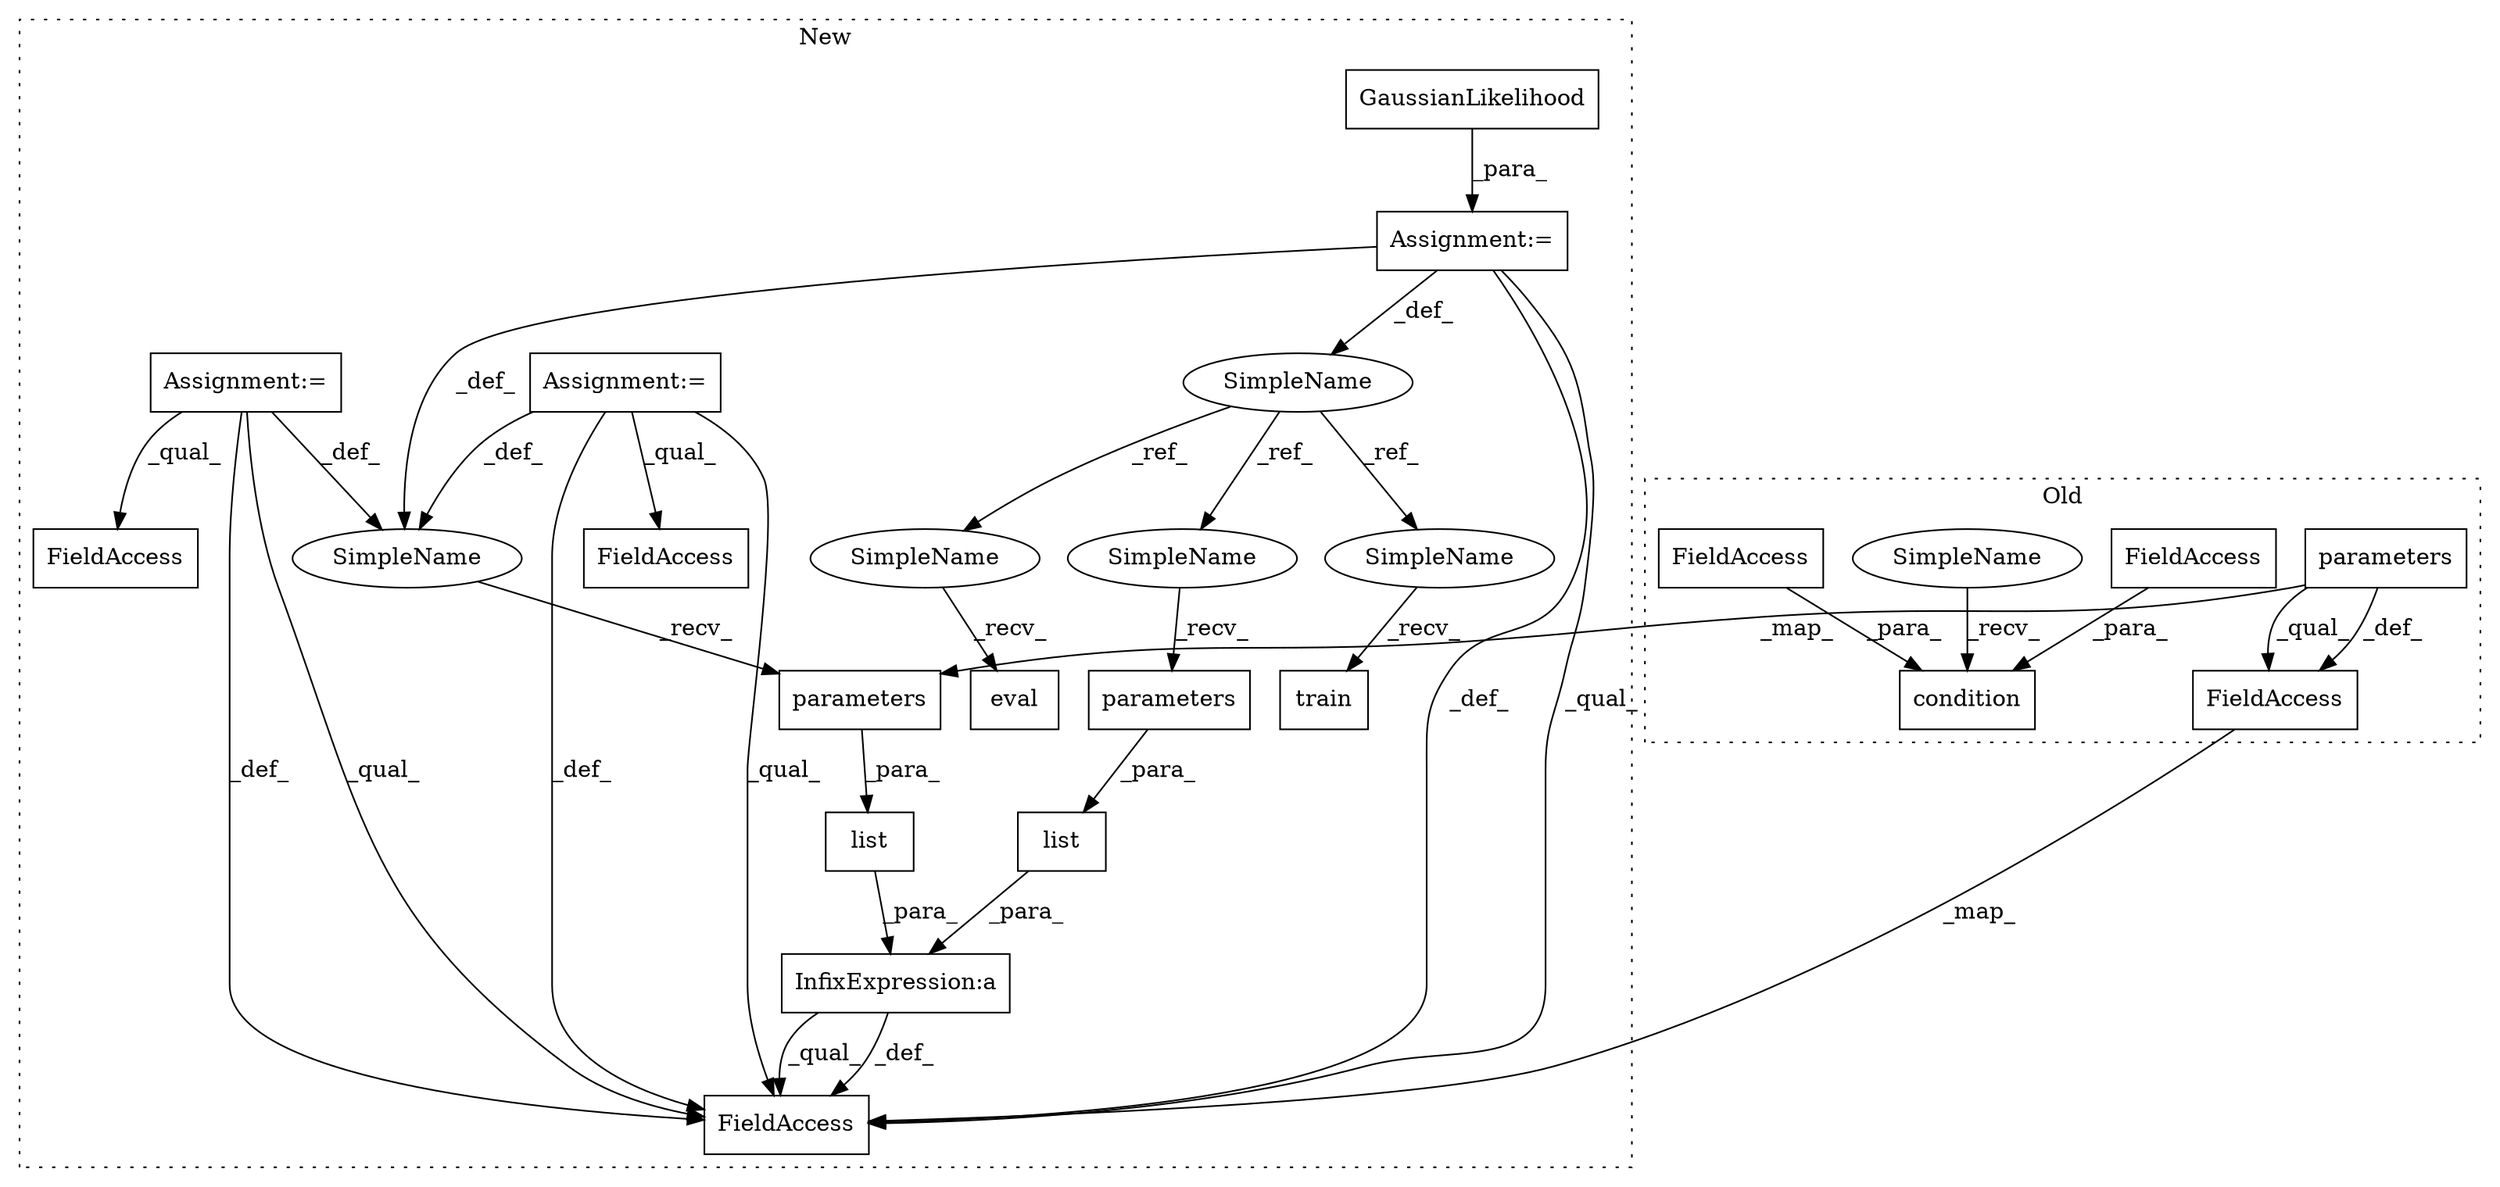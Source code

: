digraph G {
subgraph cluster0 {
1 [label="condition" a="32" s="2089,2114" l="10,1" shape="box"];
12 [label="parameters" a="32" s="1693" l="12" shape="box"];
14 [label="FieldAccess" a="22" s="2099" l="7" shape="box"];
15 [label="FieldAccess" a="22" s="2107" l="7" shape="box"];
20 [label="FieldAccess" a="22" s="2004" l="16" shape="box"];
22 [label="SimpleName" a="42" s="2080" l="8" shape="ellipse"];
label = "Old";
style="dotted";
}
subgraph cluster1 {
2 [label="GaussianLikelihood" a="32" s="1541,1581" l="24,2" shape="box"];
3 [label="eval" a="32" s="2187" l="6" shape="box"];
4 [label="Assignment:=" a="7" s="1540" l="1" shape="box"];
5 [label="InfixExpression:a" a="27" s="1758" l="3" shape="box"];
6 [label="SimpleName" a="42" s="1530" l="10" shape="ellipse"];
7 [label="train" a="32" s="1697" l="7" shape="box"];
8 [label="list" a="32" s="1761,1789" l="5,1" shape="box"];
9 [label="parameters" a="32" s="1777" l="12" shape="box"];
10 [label="list" a="32" s="1731,1757" l="5,1" shape="box"];
11 [label="SimpleName" a="42" s="1589" l="8" shape="ellipse"];
13 [label="parameters" a="32" s="1745" l="12" shape="box"];
16 [label="Assignment:=" a="7" s="1310" l="7" shape="box"];
17 [label="FieldAccess" a="22" s="1634" l="12" shape="box"];
18 [label="Assignment:=" a="7" s="1327" l="7" shape="box"];
19 [label="FieldAccess" a="22" s="1621" l="12" shape="box"];
21 [label="FieldAccess" a="22" s="2100" l="16" shape="box"];
23 [label="SimpleName" a="42" s="1766" l="10" shape="ellipse"];
24 [label="SimpleName" a="42" s="1686" l="10" shape="ellipse"];
25 [label="SimpleName" a="42" s="2176" l="10" shape="ellipse"];
label = "New";
style="dotted";
}
2 -> 4 [label="_para_"];
4 -> 11 [label="_def_"];
4 -> 21 [label="_def_"];
4 -> 21 [label="_qual_"];
4 -> 6 [label="_def_"];
5 -> 21 [label="_qual_"];
5 -> 21 [label="_def_"];
6 -> 25 [label="_ref_"];
6 -> 24 [label="_ref_"];
6 -> 23 [label="_ref_"];
8 -> 5 [label="_para_"];
9 -> 8 [label="_para_"];
10 -> 5 [label="_para_"];
11 -> 13 [label="_recv_"];
12 -> 20 [label="_qual_"];
12 -> 13 [label="_map_"];
12 -> 20 [label="_def_"];
13 -> 10 [label="_para_"];
14 -> 1 [label="_para_"];
15 -> 1 [label="_para_"];
16 -> 11 [label="_def_"];
16 -> 21 [label="_qual_"];
16 -> 17 [label="_qual_"];
16 -> 21 [label="_def_"];
18 -> 21 [label="_qual_"];
18 -> 19 [label="_qual_"];
18 -> 11 [label="_def_"];
18 -> 21 [label="_def_"];
20 -> 21 [label="_map_"];
22 -> 1 [label="_recv_"];
23 -> 9 [label="_recv_"];
24 -> 7 [label="_recv_"];
25 -> 3 [label="_recv_"];
}